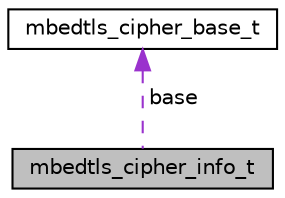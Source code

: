 digraph "mbedtls_cipher_info_t"
{
 // LATEX_PDF_SIZE
  edge [fontname="Helvetica",fontsize="10",labelfontname="Helvetica",labelfontsize="10"];
  node [fontname="Helvetica",fontsize="10",shape=record];
  Node1 [label="mbedtls_cipher_info_t",height=0.2,width=0.4,color="black", fillcolor="grey75", style="filled", fontcolor="black",tooltip=" "];
  Node2 -> Node1 [dir="back",color="darkorchid3",fontsize="10",style="dashed",label=" base" ,fontname="Helvetica"];
  Node2 [label="mbedtls_cipher_base_t",height=0.2,width=0.4,color="black", fillcolor="white", style="filled",URL="$df/d32/structmbedtls__cipher__base__t.html",tooltip=" "];
}
